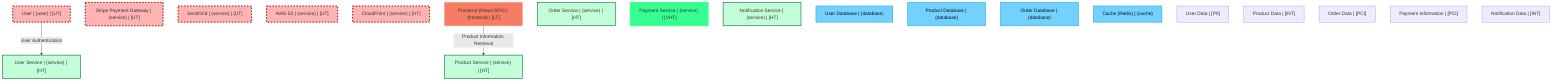 graph TB
  node_01F8Z9K8Y0Q8N5F8Y5H5Z5D8E1["User | (user) | [UT]"]:::untrusted
  node_01F8Z9K8Y0Q8N5F8Y5H5Z5D8E2["Stripe Payment Gateway | (service) | [UT]"]:::untrusted
  node_01F8Z9K8Y0Q8N5F8Y5H5Z5D8E3["SendGrid | (service) | [UT]"]:::untrusted
  node_01F8Z9K8Y0Q8N5F8Y5H5Z5D8E4["AWS S3 | (service) | [UT]"]:::untrusted
  node_01F8Z9K8Y0Q8N5F8Y5H5Z5D8E5["CloudFront | (service) | [UT]"]:::untrusted
  node_01F8Z9K8Y0Q8N5F8Y5H5Z5D8P1["Frontend (React SPA) | (frontend) | [LT]"]:::lowTrust
  node_01F8Z9K8Y0Q8N5F8Y5H5Z5D8P2["User Service | (service) | [HT]"]:::highTrust
  node_01F8Z9K8Y0Q8N5F8Y5H5Z5D8P3["Product Service | (service) | [HT]"]:::highTrust
  node_01F8Z9K8Y0Q8N5F8Y5H5Z5D8P4["Order Service | (service) | [HT]"]:::highTrust
  node_01F8Z9K8Y0Q8N5F8Y5H5Z5D8P5["Payment Service | (service) | [VHT]"]:::veryHighTrust
  node_01F8Z9K8Y0Q8N5F8Y5H5Z5D8P6["Notification Service | (service) | [HT]"]:::highTrust
  node_01F8Z9K8Y0Q8N5F8Y5H5Z5D8D1["User Database | (database)"]:::dataStore
  node_01F8Z9K8Y0Q8N5F8Y5H5Z5D8D2["Product Database | (database)"]:::dataStore
  node_01F8Z9K8Y0Q8N5F8Y5H5Z5D8D3["Order Database | (database)"]:::dataStore
  node_01F8Z9K8Y0Q8N5F8Y5H5Z5D8D4["Cache (Redis) | (cache)"]:::dataStore
  node_01F8Z9K8Y0Q8N5F8Y5H5Z5D8Y1["User Data | [PII]"]:::dataAsset,pii
  node_01F8Z9K8Y0Q8N5F8Y5H5Z5D8Y2["Product Data | [INT]"]:::dataAsset,internal
  node_01F8Z9K8Y0Q8N5F8Y5H5Z5D8Y3["Order Data | [PCI]"]:::dataAsset,pci
  node_01F8Z9K8Y0Q8N5F8Y5H5Z5D8Y4["Payment Information | [PCI]"]:::dataAsset,pci
  node_01F8Z9K8Y0Q8N5F8Y5H5Z5D8Y5["Notification Data | [INT]"]:::dataAsset,internal

  node_01F8Z9K8Y0Q8N5F8Y5H5Z5D8E1 -->|User Authentication| node_01F8Z9K8Y0Q8N5F8Y5H5Z5D8P2:::encryptedFlow
  node_01F8Z9K8Y0Q8N5F8Y5H5Z5D8P1 -->|Product Information Retrieval| node_01F8Z9K8Y0Q8N5F8Y5H5Z5D8P3:::encryptedFlow

  classDef externalEntity fill:#FFB3B3,stroke:#8B0000,stroke-width:2px,color:#0B0D17
  classDef process fill:#C2FFD8,stroke:#106B49,stroke-width:2px,color:#0B0D17
  classDef dataStore fill:#73d1ff,stroke:#29ABE2,stroke-width:2px,color:#0B0D17
  classDef dataAsset fill:#ffa1ad,stroke:#A259FF,stroke-width:2px,color:#0B0D17
  classDef untrusted fill:#FFB3B3,stroke:#8B0000,stroke-width:3px,stroke-dasharray:5 5
  classDef lowTrust fill:#f77c63,stroke:#f77c63,stroke-width:2px,stroke-dasharray:3 3
  classDef mediumTrust fill:#FFF2B3,stroke:#7A6300,stroke-width:2px
  classDef highTrust fill:#C2FFD8,stroke:#106B49,stroke-width:2px
  classDef veryHighTrust fill:#36FF8F,stroke:#36FF8F,stroke-width:3px
  classDef public fill:#C2FFD8,stroke:#106B49,stroke-width:1px
  classDef internal fill:#FFF2B3,stroke:#7A6300,stroke-width:1px
  classDef confidential fill:#FFB3B3,stroke:#8B0000,stroke-width:2px
  classDef restricted fill:#8B0000,stroke:#8B0000,stroke-width:3px
  classDef pii fill:#ffa1ad,stroke:#A259FF,stroke-width:2px
  classDef pci fill:#8B0000,stroke:#8B0000,stroke-width:3px
  classDef phi fill:#ffa1ad,stroke:#A259FF,stroke-width:3px
  classDef encryptedFlow stroke:#106B49,stroke-width:2px
  classDef unencryptedFlow stroke:#8B0000,stroke-width:2px,stroke-dasharray:5 5
  classDef authenticatedFlow stroke:#29ABE2,stroke-width:2px
  classDef trustBoundary fill:transparent,stroke:#2E3440,stroke-width:3px,stroke-dasharray:10 5